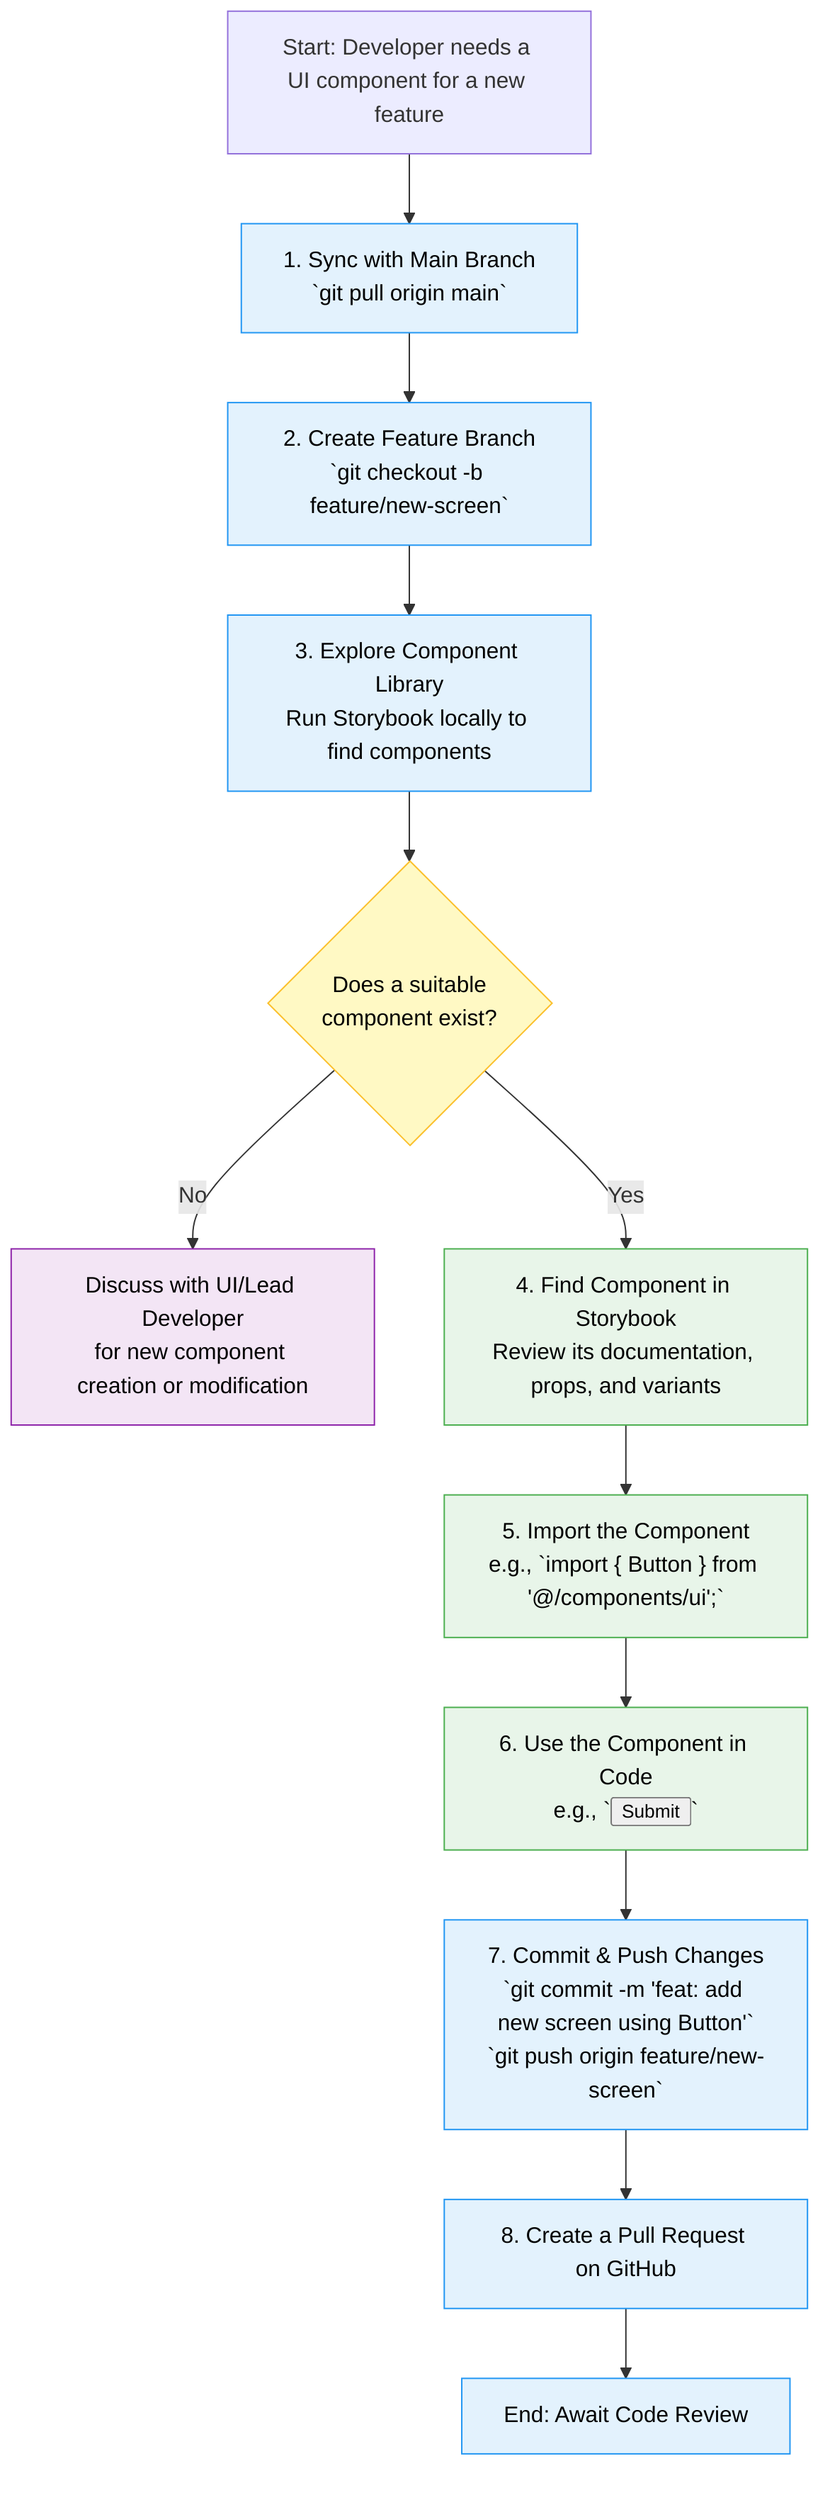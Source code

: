 flowchart TD
    A[Start: Developer needs a UI component for a new feature] --> B[1. Sync with Main Branch<br/>`git pull origin main`]
    B --> C[2. Create Feature Branch<br/>`git checkout -b feature/new-screen`]
    C --> D[3. Explore Component Library<br/>Run Storybook locally to find components]
    D --> E{Does a suitable<br/>component exist?}

    E -->|No| F[Discuss with UI/Lead Developer<br/>for new component creation or modification]
    
    E -->|Yes| G[4. Find Component in Storybook<br/>Review its documentation, props, and variants]
    G --> H["5. Import the Component<br/>e.g., `import { Button } from '@/components/ui';`"]
    H --> I["6. Use the Component in Code<br/>e.g., `<Button variant='primary'>Submit</Button>`"]
    I --> J[7. Commit & Push Changes<br/>`git commit -m 'feat: add new screen using Button'`<br/>`git push origin feature/new-screen`]
    J --> K[8. Create a Pull Request on GitHub]
    K --> L[End: Await Code Review]

    %% Styling
    classDef process fill:#e3f2fd,stroke:#2196f3,color:#000
    classDef decision fill:#fff9c4,stroke:#fbc02d,color:#000
    classDef action fill:#e8f5e9,stroke:#4caf50,color:#000
    classDef endpoint fill:#f3e5f5,stroke:#8e24aa,color:#000

    class B,C,D,J,K,L process
    class E decision
    class G,H,I action
    class F endpoint